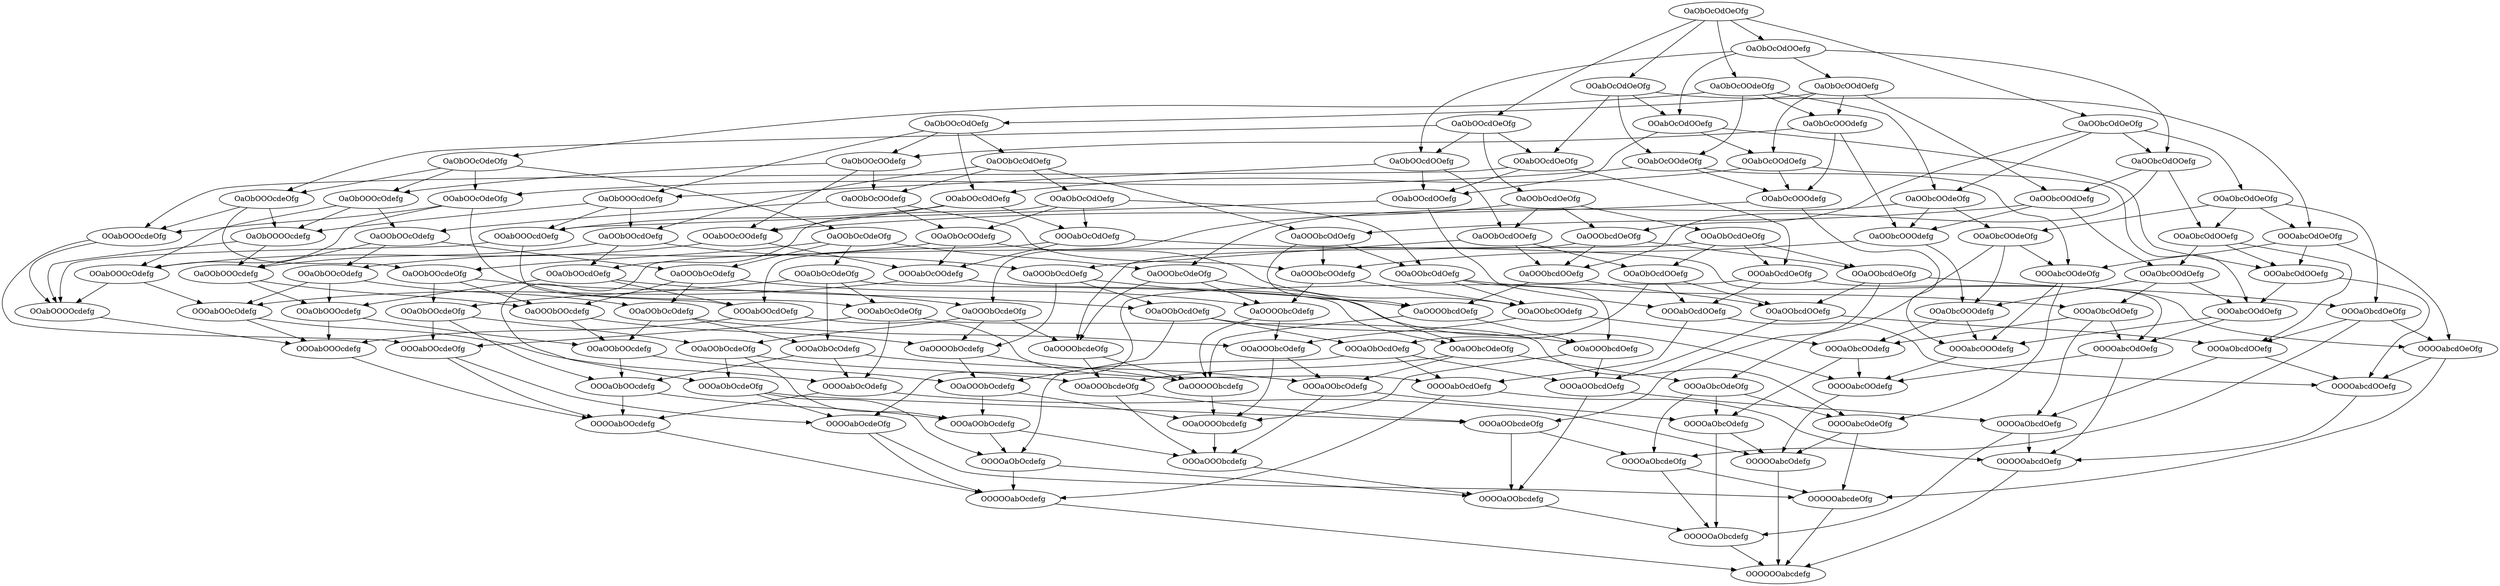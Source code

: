 digraph tamari {
OOOabOcdOeOfg -> OOOOabcdOeOfg;
OaOObOcdOeOfg -> OaOOObcdOeOfg;
OaOOOObcdeOfg -> OOaOOObcdeOfg;
OOabOOOOcdefg -> OOOabOOOcdefg;
OOaObcOOOdefg -> OOOabcOOOdefg;
OaOObOcdOOefg -> OOaObOcdOOefg;
OOaObOcOdeOfg -> OOOaObOcOdefg;
OaObOOOcdOefg -> OaOObOOcdOefg;
OOabOcOdOOefg -> OOOabcOdOOefg;
OOOabOcOdeOfg -> OOOabOOcdeOfg;
OOaObcOdOOefg -> OOOaObcdOOefg;
OOOabcOdOeOfg -> OOOabcOdOOefg;
OaOOOObOcdefg -> OaOOOOObcdefg;
OaObOcOOdOefg -> OaObOcOOOdefg;
OaOObOcOdeOfg -> OOaObOcOdeOfg;
OOabOcOdOeOfg -> OOabOcOOdeOfg;
OOaOObOcdeOfg -> OOOaObOcdeOfg;
OaOObOcdOeOfg -> OaOObOcdOOefg;
OaObOOcdOeOfg -> OaOObOcdOeOfg;
OOOaObcOdOefg -> OOOaObcOOdefg;
OOabOcOdOOefg -> OOabOOcdOOefg;
OOabOOOcOdefg -> OOabOOOOcdefg;
OaOOObcdOOefg -> OOaOObcdOOefg;
OaOObOcOdOefg -> OOaObOcOdOefg;
OOaObOcOdeOfg -> OOOabOcOdeOfg;
OOabOcOdOOefg -> OOabOcOOdOefg;
OaObOOcOdOefg -> OOabOOcOdOefg;
OOOaOObcOdefg -> OOOaOOObcdefg;
OaObOOcdOeOfg -> OOabOOcdOeOfg;
OOOabcOdOOefg -> OOOabcOOdOefg;
OOOOaObOcdefg -> OOOOOabOcdefg;
OOaObOcOOdefg -> OOOabOcOOdefg;
OaOOObOcOdefg -> OOaOObOcOdefg;
OaOObcOOOdefg -> OaOOObcOOdefg;
OOabOOcdOOefg -> OOabOOOcdOefg;
OOaOOObcdeOfg -> OOOaOOObcdefg;
OaOObOOcdOefg -> OaOObOOOcdefg;
OaOOObcdOeOfg -> OaOOOObcdeOfg;
OaOOOObcOdefg -> OaOOOOObcdefg;
OaOObOOcdeOfg -> OOaObOOcdeOfg;
OaOOObOcdOefg -> OOaOObOcdOefg;
OaObOOcOOdefg -> OaObOOOcOdefg;
OOOaObOcOdefg -> OOOaObOOcdefg;
OOOabcOOOdefg -> OOOOabcOOdefg;
OOOOabcOdeOfg -> OOOOOabcdeOfg;
OaOOOObcdeOfg -> OaOOOOObcdefg;
OaObOOcdOeOfg -> OaObOOOcdeOfg;
OOOabcOOdOefg -> OOOOabcOdOefg;
OaOOObcOdOefg -> OOaOObcOdOefg;
OOOOaObOcdefg -> OOOOaOObcdefg;
OaObOOOOcdefg -> OaOObOOOcdefg;
OOOabOcOdOefg -> OOOabOcOOdefg;
OaOOObOcdeOfg -> OOaOObOcdeOfg;
OOabOcOOdOefg -> OOabOcOOOdefg;
OOOaObcdOeOfg -> OOOaObcdOOefg;
OaOObOcOdOefg -> OaOObOOcdOefg;
OaObOOcOdeOfg -> OaObOOOcOdefg;
OaOOObcOdeOfg -> OaOOOObcdeOfg;
OOabOOcOdOefg -> OOabOOcOOdefg;
OaOObcOOdOefg -> OOaObcOOdOefg;
OaObOcOdOeOfg -> OaOObcOdOeOfg;
OOOabOOcOdefg -> OOOabOOOcdefg;
OaObOOOcdOefg -> OOabOOOcdOefg;
OaObOOcdOeOfg -> OaObOOcdOOefg;
OOaOObOcdeOfg -> OOaOOObcdeOfg;
OOOaObOcdeOfg -> OOOOabOcdeOfg;
OOOOabcOOdefg -> OOOOOabcOdefg;
OaObOOcOdOefg -> OaObOOOcdOefg;
OaOObOOcdeOfg -> OaOOObOcdeOfg;
OaOOObOcdeOfg -> OaOOOObOcdefg;
OOaObOOcdeOfg -> OOOabOOcdeOfg;
OOabOOOcdOefg -> OOOabOOcdOefg;
OOaObcOdOOefg -> OOaObcOOdOefg;
OOOaOObcdeOfg -> OOOOaObcdeOfg;
OOabOOcdOeOfg -> OOOabOcdOeOfg;
OOOaObcdOOefg -> OOOOabcdOOefg;
OOaObOcOdeOfg -> OOaObOOcdeOfg;
OOOOOaObcdefg -> OOOOOOabcdefg;
OOabOcOOOdefg -> OOabOOcOOdefg;
OOOaObOcOdefg -> OOOOabOcOdefg;
OOabOcOOOdefg -> OOOabcOOOdefg;
OOaOObcdOOefg -> OOOaOObcdOefg;
OaOObOOcOdefg -> OaOOObOcOdefg;
OOabOcOdOeOfg -> OOabOcOdOOefg;
OOabOOOcdeOfg -> OOOabOOcdeOfg;
OOaObOcOdOefg -> OOOabOcOdOefg;
OOaObOcOdOefg -> OOaObOcOOdefg;
OOOabOcOOdefg -> OOOOabcOOdefg;
OOaObOOOcdefg -> OOaOObOOcdefg;
OOOaObcOdeOfg -> OOOOabcOdeOfg;
OOabOcOOdOefg -> OOOabcOOdOefg;
OaOObOcOdOefg -> OaOOObcOdOefg;
OaOObOcOOdefg -> OaOObOOcOdefg;
OaObOOcdOOefg -> OaObOOOcdOefg;
OOaOObOcOdefg -> OOaOObOOcdefg;
OOOOabcOdOefg -> OOOOOabcdOefg;
OaObOOcOdeOfg -> OOabOOcOdeOfg;
OOOabOcOdOefg -> OOOabOOcdOefg;
OOaObOOcdOefg -> OOaObOOOcdefg;
OaOObOcdOeOfg -> OOaObOcdOeOfg;
OOOabOOcdOefg -> OOOOabOcdOefg;
OaOObOcdOOefg -> OaOOObcdOOefg;
OOOOaObcdOefg -> OOOOOaObcdefg;
OOOabcOdOeOfg -> OOOOabcdOeOfg;
OaOOObcOOdefg -> OaOOOObcOdefg;
OOOOOabOcdefg -> OOOOOOabcdefg;
OOOabcOdOeOfg -> OOOabcOOdeOfg;
OOOOOabcdeOfg -> OOOOOOabcdefg;
OaOOObcOdOefg -> OaOOOObcdOefg;
OOOOabOcdOefg -> OOOOOabcdOefg;
OOaObOOcdOefg -> OOOabOOcdOefg;
OOabOOcdOeOfg -> OOabOOcdOOefg;
OOaObcOOdOefg -> OOOaObcOdOefg;
OaObOcOOdOefg -> OOabOcOOdOefg;
OOaObOcdOOefg -> OOaOObcdOOefg;
OaOOObcOOdefg -> OOaOObcOOdefg;
OOOabOcOOdefg -> OOOabOOcOdefg;
OOaObOOcdeOfg -> OOOaObOOcdefg;
OOaObOcdOeOfg -> OOaObOcdOOefg;
OaOObOOOcdefg -> OaOOObOOcdefg;
OOOabOOcOdefg -> OOOOabOcOdefg;
OOOaObOcdOefg -> OOOOabOcdOefg;
OOOaObcOOdefg -> OOOOabcOOdefg;
OOOabOcOdeOfg -> OOOOabcOdeOfg;
OaOObcOOdeOfg -> OOaObcOOdeOfg;
OaObOcOOOdefg -> OOabOcOOOdefg;
OaOObcOdOeOfg -> OaOObcOOdeOfg;
OOOaObcdOeOfg -> OOOOaObcdeOfg;
OOOOaObcdeOfg -> OOOOOabcdeOfg;
OOOOabOcOdefg -> OOOOOabcOdefg;
OOOabcOdOOefg -> OOOOabcdOOefg;
OOabOOcOdOefg -> OOOabOcOdOefg;
OOaOOObOcdefg -> OOOaOObOcdefg;
OOOOabOOcdefg -> OOOOOabOcdefg;
OOOOabcdOeOfg -> OOOOabcdOOefg;
OOaObcOOdeOfg -> OOOabcOOdeOfg;
OOOOabOcdOefg -> OOOOOabOcdefg;
OaOObOcOOdefg -> OOaObOcOOdefg;
OaOOObcdOOefg -> OaOOOObcdOefg;
OaOOObcdOeOfg -> OaOOObcdOOefg;
OaOOObcOdeOfg -> OOaOObcOdeOfg;
OOaOObcdOeOfg -> OOOaObcdOeOfg;
OOOabOcdOeOfg -> OOOOabOcdeOfg;
OOaObOOcdeOfg -> OOaOObOcdeOfg;
OOaObOcOOdefg -> OOaOObcOOdefg;
OaOObOcOdeOfg -> OaOOObOcOdefg;
OaOOObcOdOefg -> OaOOObcOOdefg;
OaObOOOcdeOfg -> OOabOOOcdeOfg;
OaOObOOcdOefg -> OaOOObOcdOefg;
OOOabOcdOeOfg -> OOOabOcdOOefg;
OOaOObOcdOefg -> OOaOOObcdOefg;
OaObOOcOOdefg -> OaOObOcOOdefg;
OaObOOcOOdefg -> OOabOOcOOdefg;
OOabOOOcdOefg -> OOabOOOOcdefg;
OOaObOcOdOefg -> OOaObOOcdOefg;
OOabOOOcdeOfg -> OOabOOOOcdefg;
OOOabOcOdeOfg -> OOOOabOcOdefg;
OaOObOcOOdefg -> OaOOObcOOdefg;
OOaOObOOcdefg -> OOOaObOOcdefg;
OOaObOcdOOefg -> OOOaObOcdOefg;
OOaOObOOcdefg -> OOaOOObOcdefg;
OaObOOOcdeOfg -> OaOObOOcdeOfg;
OOOabOOcdeOfg -> OOOOabOOcdefg;
OOOOabOcdeOfg -> OOOOOabcdeOfg;
OOaObcOOdOefg -> OOOabcOOdOefg;
OOaObcOOOdefg -> OOOaObcOOdefg;
OOOaObcOdeOfg -> OOOOaObcdeOfg;
OOaOObcOdOefg -> OOOaObcOdOefg;
OOaObOOcOdefg -> OOOabOOcOdefg;
OOOaObOOcdefg -> OOOOabOOcdefg;
OOOabOOcdOefg -> OOOabOOOcdefg;
OOOaObOcdOefg -> OOOaOObcdOefg;
OOaObOcdOeOfg -> OOOaObOcdeOfg;
OOaOOObOcdefg -> OOaOOOObcdefg;
OaOOObOcdOefg -> OaOOOObcdOefg;
OOOaOObcOdefg -> OOOOaObcOdefg;
OaOObOOcdOefg -> OOaObOOcdOefg;
OaOObOOcdeOfg -> OaOOObOOcdefg;
OaObOOcOdOefg -> OaOObOcOdOefg;
OaObOOcdOOefg -> OaOObOcdOOefg;
OaOOOObcdOefg -> OaOOOOObcdefg;
OOaOObcOdOefg -> OOaOOObcdOefg;
OaOObcOOOdefg -> OOaObcOOOdefg;
OaOObcOdOOefg -> OaOOObcdOOefg;
OOabOOcOdeOfg -> OOabOOOcdeOfg;
OaObOOOOcdefg -> OOabOOOOcdefg;
OaOOObOOcdefg -> OaOOOObOcdefg;
OOaOObcOdeOfg -> OOOaObcOdeOfg;
OaOOOObcOdefg -> OOaOOObcOdefg;
OOaOOObcOdefg -> OOaOOOObcdefg;
OaObOcOOdeOfg -> OaObOcOOOdefg;
OOOOOabcOdefg -> OOOOOOabcdefg;
OaObOcOOdeOfg -> OOabOcOOdeOfg;
OOaObcOOdeOfg -> OOaObcOOOdefg;
OaObOOcdOOefg -> OOabOOcdOOefg;
OOOOaOObcdefg -> OOOOOaObcdefg;
OaOObOcOdOefg -> OaOObOcOOdefg;
OOabOcOOdeOfg -> OOabOcOOOdefg;
OOaOOObcdOefg -> OOOaOObcdOefg;
OOOabOcdOOefg -> OOOOabcdOOefg;
OaObOOcOdOefg -> OaObOOcOOdefg;
OaOOObOOcdefg -> OOaOObOOcdefg;
OOabOcOdOeOfg -> OOOabcOdOeOfg;
OaOObcOdOOefg -> OaOObcOOdOefg;
OOOabcOOdOefg -> OOOabcOOOdefg;
OaOOObcdOeOfg -> OOaOObcdOeOfg;
OaOOObOcOdefg -> OaOOOObcOdefg;
OOaObcOdOeOfg -> OOaObcOdOOefg;
OOaOObcdOOefg -> OOOaObcdOOefg;
OaObOcOdOOefg -> OOabOcOdOOefg;
OaOObOOcOdefg -> OaOObOOOcdefg;
OOabOOcdOeOfg -> OOabOOOcdeOfg;
OaObOOOcOdefg -> OaObOOOOcdefg;
OOaOObcOdeOfg -> OOaOOObcdeOfg;
OOOOabcOdeOfg -> OOOOOabcOdefg;
OOOaObcOdeOfg -> OOOOaObcOdefg;
OOaObOOcOdefg -> OOaOObOcOdefg;
OOaObOOcOdefg -> OOaObOOOcdefg;
OOabOcOOdOefg -> OOabOOcOdOefg;
OaOObcOdOeOfg -> OOaObcOdOeOfg;
OaObOOOcOdefg -> OOabOOOcOdefg;
OaObOcOdOeOfg -> OOabOcOdOeOfg;
OaOObcOOdeOfg -> OaOOObcOdeOfg;
OOOaObOcdeOfg -> OOOOaObOcdefg;
OaObOcOdOeOfg -> OaObOOcdOeOfg;
OOOaOObcdeOfg -> OOOOaOObcdefg;
OOOabcOOdeOfg -> OOOabcOOOdefg;
OOaOObOcdeOfg -> OOOaOObOcdefg;
OaObOcOOdeOfg -> OaOObcOOdeOfg;
OOaObOcOOdefg -> OOaObOOcOdefg;
OOOOabcdOOefg -> OOOOOabcdOefg;
OOaOOObcdeOfg -> OOOaOObcdeOfg;
OaOOObOcOdefg -> OaOOObOOcdefg;
OOOOabcOdOefg -> OOOOabcOOdefg;
OOaObOcOdOefg -> OOaOObcOdOefg;
OOOOabOcOdefg -> OOOOabOOcdefg;
OOaObOcdOeOfg -> OOaOObcdOeOfg;
OaOOObcOdeOfg -> OaOOOObcOdefg;
OaObOOcOdeOfg -> OaOObOcOdeOfg;
OOabOOcOdeOfg -> OOabOOOcOdefg;
OOOOaObcdeOfg -> OOOOOaObcdefg;
OOaOObcOdeOfg -> OOOaOObcOdefg;
OOaObOOOcdefg -> OOOabOOOcdefg;
OOabOcOdOeOfg -> OOabOOcdOeOfg;
OOOaObcOdOefg -> OOOOabcOdOefg;
OOabOOcdOOefg -> OOOabOcdOOefg;
OOOaOObOcdefg -> OOOOaObOcdefg;
OOabOOOcOdefg -> OOOabOOcOdefg;
OOaOObcdOeOfg -> OOaOObcdOOefg;
OaObOcOdOOefg -> OaOObcOdOOefg;
OOaOOObcOdefg -> OOOaOObcOdefg;
OaOOObOcdOefg -> OaOOOObOcdefg;
OOOaOObOcdefg -> OOOaOOObcdefg;
OaObOOOcdOefg -> OaObOOOOcdefg;
OOaObcOdOeOfg -> OOOabcOdOeOfg;
OaObOcOOdeOfg -> OaObOOcOdeOfg;
OaOObcOOdOefg -> OaOObcOOOdefg;
OOabOcOOdeOfg -> OOabOOcOdeOfg;
OOaObcOdOeOfg -> OOOaObcdOeOfg;
OOOabOcOdOefg -> OOOOabcOdOefg;
OOaOObcOdOefg -> OOaOObcOOdefg;
OOaObcOOdOefg -> OOaObcOOOdefg;
OOabOcOOdeOfg -> OOOabcOOdeOfg;
OaOOOObcdOefg -> OOaOOObcdOefg;
OOaOObOcdOefg -> OOOaObOcdOefg;
OOaOOOObcdefg -> OOOaOOObcdefg;
OOOOabcdOeOfg -> OOOOOabcdeOfg;
OaObOOcOdeOfg -> OaObOOOcdeOfg;
OaOObcOOdOefg -> OaOOObcOdOefg;
OOOaObOcdOefg -> OOOOaObOcdefg;
OOOaObcOdOefg -> OOOOaObcdOefg;
OOOabOOcdeOfg -> OOOOabOcdeOfg;
OOOOOabcdOefg -> OOOOOOabcdefg;
OaOObcOOdeOfg -> OaOObcOOOdefg;
OaOObcOdOeOfg -> OaOObcOdOOefg;
OOOabOcdOOefg -> OOOOabOcdOefg;
OOOOaObcOdefg -> OOOOOaObcdefg;
OOaObcOdOOefg -> OOOabcOdOOefg;
OOOabcOOdeOfg -> OOOOabcOdeOfg;
OaOOOOObcdefg -> OOaOOOObcdefg;
OOabOOcOOdefg -> OOOabOcOOdefg;
OaOObOcdOOefg -> OaOOObOcdOefg;
OaOObOcOdeOfg -> OaOOObcOdeOfg;
OOOaOObcdOefg -> OOOOaOObcdefg;
OaOObcOdOOefg -> OOaObcOdOOefg;
OaOObOOcOdefg -> OOaObOOcOdefg;
OaObOcOdOeOfg -> OaObOcOdOOefg;
OaObOcOOdOefg -> OaOObcOOdOefg;
OOabOOcOdOefg -> OOabOOOcdOefg;
OOOaOObcdOefg -> OOOOaObcdOefg;
OaObOcOOOdefg -> OaOObcOOOdefg;
OOOOabOcdeOfg -> OOOOOabOcdefg;
OOaObcOOdeOfg -> OOOaObcOdeOfg;
OaOOOObOcdefg -> OOaOOObOcdefg;
OOaOOObcdOefg -> OOaOOOObcdefg;
OaOOObOcdeOfg -> OaOOOObcdeOfg;
OOaOObOcOdefg -> OOOaObOcOdefg;
OOaObOcOdeOfg -> OOaOObcOdeOfg;
OaObOcOdOOefg -> OaObOcOOdOefg;
OaObOcOdOOefg -> OaObOOcdOOefg;
OaObOcOdOeOfg -> OaObOcOOdeOfg;
OaObOcOOOdefg -> OaObOOcOOdefg;
OaObOOOcdeOfg -> OaObOOOOcdefg;
OOaObOOcdOefg -> OOaOObOcdOefg;
OOaOObOcOdefg -> OOaOOObcOdefg;
OOabOOcOdeOfg -> OOOabOcOdeOfg;
OOOaObcdOeOfg -> OOOOabcdOeOfg;
OOOaObOcdeOfg -> OOOaOObcdeOfg;
OOaOObOcdOefg -> OOaOOObOcdefg;
OOabOOcOOdefg -> OOabOOOcOdefg;
OOOaObOOcdefg -> OOOaOObOcdefg;
OOaOObcOOdefg -> OOOaObcOOdefg;
OOOaObcdOOefg -> OOOOaObcdOefg;
OaObOcOOdOefg -> OaObOOcOdOefg;
OaOObOcdOeOfg -> OaOOObOcdeOfg;
OOaObOcdOeOfg -> OOOabOcdOeOfg;
OOaObOcdOOefg -> OOOabOcdOOefg;
OOOOaObcdOefg -> OOOOOabcdOefg;
OaOObOcOdeOfg -> OaOObOOcdeOfg;
OOOaOOObcdefg -> OOOOaOObcdefg;
OaObOOOcOdefg -> OaOObOOcOdefg;
OaOObcOdOeOfg -> OaOOObcdOeOfg;
OOOaObcOOdefg -> OOOOaObcOdefg;
OOaOObcOOdefg -> OOaOOObcOdefg;
OOaObcOdOeOfg -> OOaObcOOdeOfg;
OOOabOOOcdefg -> OOOOabOOcdefg;
OaOObOOOcdefg -> OOaObOOOcdefg;
OOOaObOcOdefg -> OOOaOObcOdefg;
OOaOObcdOeOfg -> OOOaOObcdeOfg;
OOOOaObcOdefg -> OOOOOabcOdefg;
}
